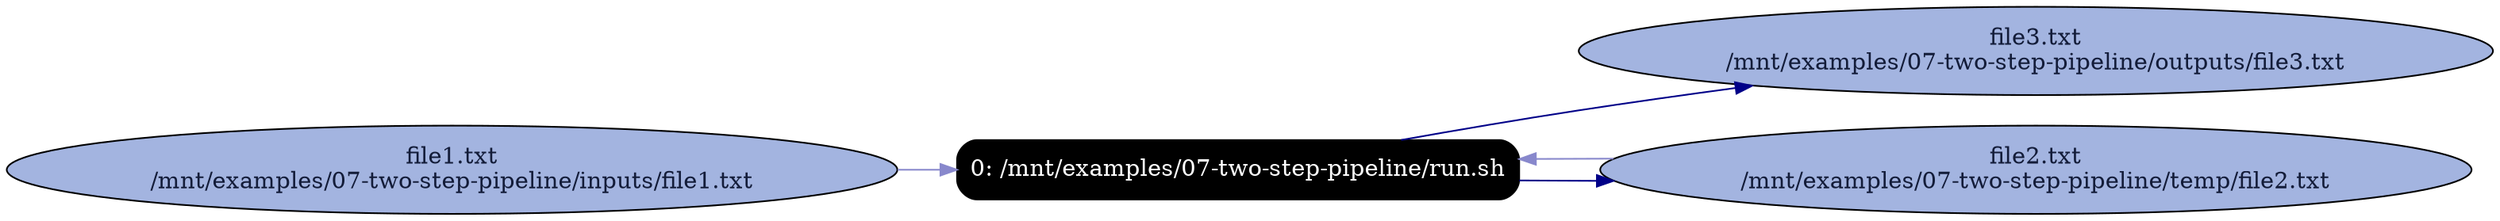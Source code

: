 digraph G {
    rankdir=LR;

    /* programs */
    node [shape=box fontcolor=white fillcolor=black style="filled,rounded"];
    run0 [label="0: /mnt/examples/07-two-step-pipeline/run.sh"];

    node [shape=ellipse fontcolor="#131C39" fillcolor="#C9D2ED"];

    /* other files */
    "/mnt/examples/07-two-step-pipeline/inputs/file1.txt" [fillcolor="#A3B4E0", label="file1.txt\n/mnt/examples/07-two-step-pipeline/inputs/file1.txt"];
    "/mnt/examples/07-two-step-pipeline/outputs/file3.txt" [fillcolor="#A3B4E0", label="file3.txt\n/mnt/examples/07-two-step-pipeline/outputs/file3.txt"];
    "/mnt/examples/07-two-step-pipeline/temp/file2.txt" [fillcolor="#A3B4E0", label="file2.txt\n/mnt/examples/07-two-step-pipeline/temp/file2.txt"];

    run0 -> "/mnt/examples/07-two-step-pipeline/temp/file2.txt" [color="#000088"];
    "/mnt/examples/07-two-step-pipeline/inputs/file1.txt" -> run0 [color="#8888CC"];
    run0 -> "/mnt/examples/07-two-step-pipeline/outputs/file3.txt" [color="#000088"];
    "/mnt/examples/07-two-step-pipeline/temp/file2.txt" -> run0 [color="#8888CC"];
}
